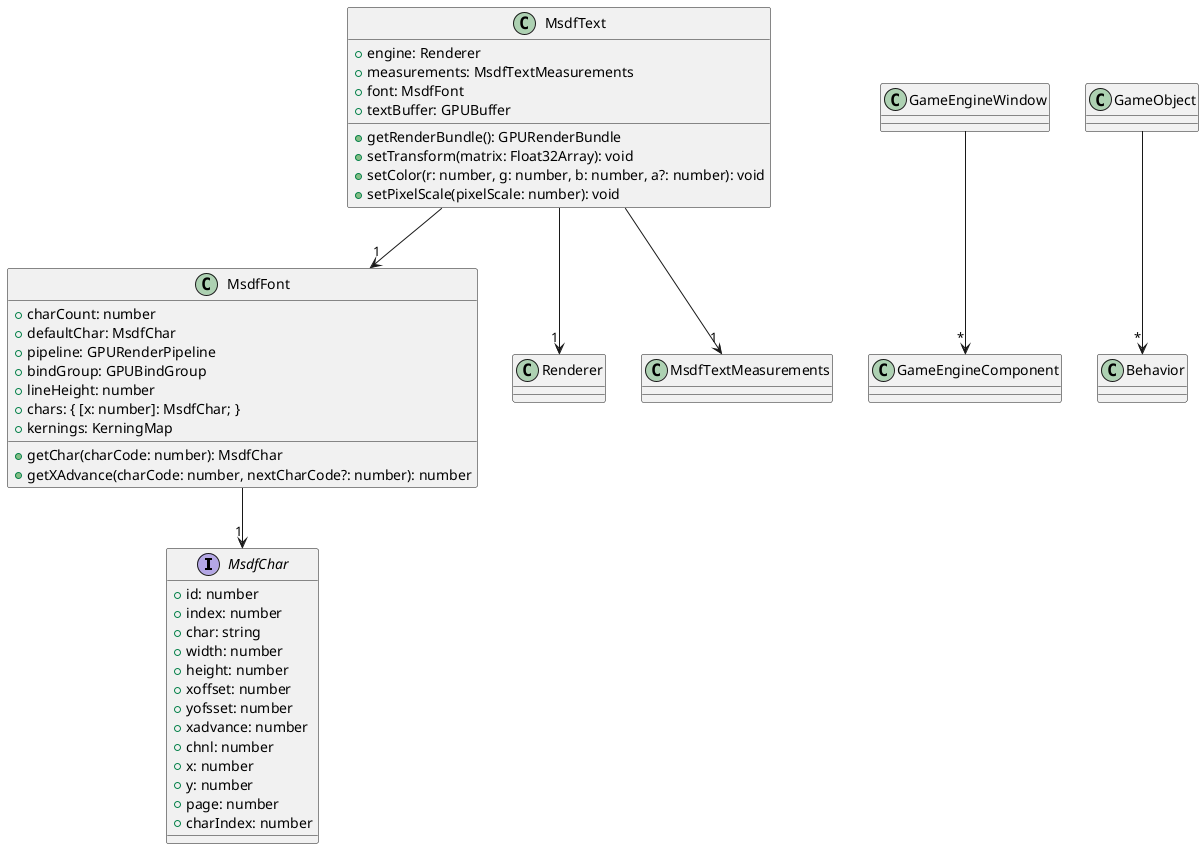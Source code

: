 @startuml
interface MsdfChar {
    +id: number
    +index: number
    +char: string
    +width: number
    +height: number
    +xoffset: number
    +yofsset: number
    +xadvance: number
    +chnl: number
    +x: number
    +y: number
    +page: number
    +charIndex: number
}
class MsdfFont {
    +charCount: number
    +defaultChar: MsdfChar
    +pipeline: GPURenderPipeline
    +bindGroup: GPUBindGroup
    +lineHeight: number
    +chars: { [x: number]: MsdfChar; }
    +kernings: KerningMap
    +getChar(charCode: number): MsdfChar
    +getXAdvance(charCode: number, nextCharCode?: number): number
}
class MsdfText {
    +engine: Renderer
    +measurements: MsdfTextMeasurements
    +font: MsdfFont
    +textBuffer: GPUBuffer
    +getRenderBundle(): GPURenderBundle
    +setTransform(matrix: Float32Array): void
    +setColor(r: number, g: number, b: number, a?: number): void
    +setPixelScale(pixelScale: number): void
}
MsdfFont --> "1" MsdfChar
GameEngineWindow --> "*" GameEngineComponent
GameObject --> "*" Behavior
MsdfText --> "1" Renderer
MsdfText --> "1" MsdfTextMeasurements
MsdfText --> "1" MsdfFont
@enduml